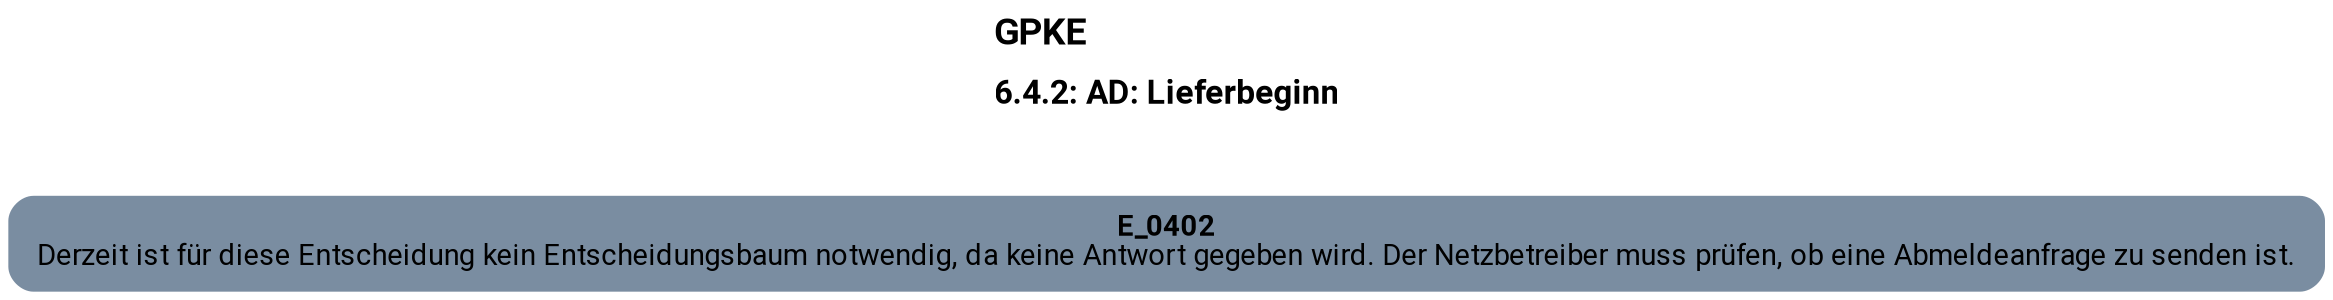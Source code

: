 digraph D {
    labelloc="t";
    label=<<B><FONT POINT-SIZE="18">GPKE</FONT></B><BR align="left"/><BR/><B><FONT POINT-SIZE="16">6.4.2: AD: Lieferbeginn</FONT></B><BR align="left"/><BR/><BR/><BR/>>;
    ratio="compress";
    concentrate=true;
    pack=true;
    rankdir=TB;
    packmode="array";
    size="20,20";
    fontsize=12;
    "Empty" [margin="0.2,0.12", shape=box, style="filled,rounded", penwidth=0.0, fillcolor="#7a8da1", label=<<B>E_0402</B><BR align="center"/><FONT>Derzeit ist für diese Entscheidung kein Entscheidungsbaum notwendig, da keine Antwort gegeben wird. Der Netzbetreiber muss prüfen, ob eine Abmeldeanfrage zu senden ist.</FONT><BR align="center"/>>, fontname="Roboto, sans-serif"];


    bgcolor="transparent";
fontname="Roboto, sans-serif";
}